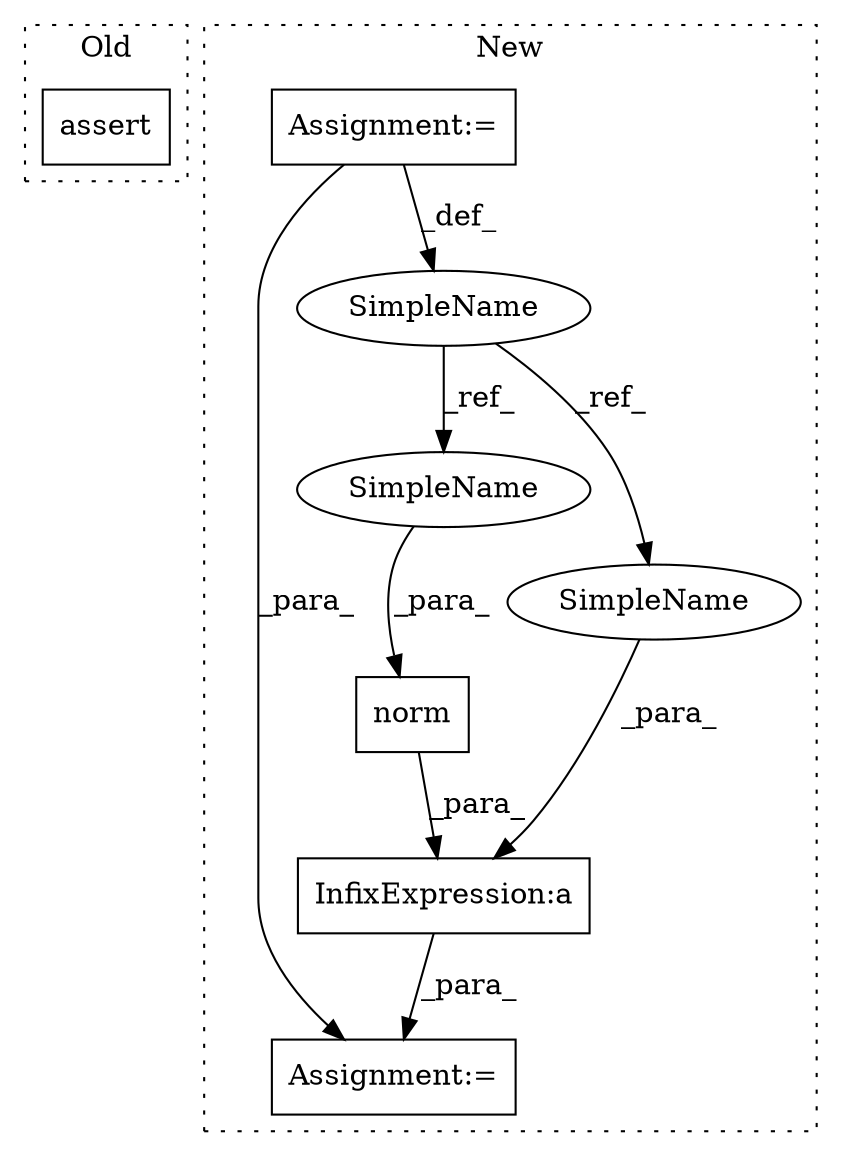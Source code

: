 digraph G {
subgraph cluster0 {
1 [label="assert" a="32" s="27208,27282" l="11,1" shape="box"];
label = "Old";
style="dotted";
}
subgraph cluster1 {
2 [label="norm" a="32" s="27414,27429" l="5,1" shape="box"];
3 [label="Assignment:=" a="7" s="27207" l="1" shape="box"];
4 [label="InfixExpression:a" a="27" s="27386" l="3" shape="box"];
5 [label="Assignment:=" a="7" s="27374" l="1" shape="box"];
6 [label="SimpleName" a="42" s="27320" l="10" shape="ellipse"];
7 [label="SimpleName" a="42" s="27419" l="10" shape="ellipse"];
8 [label="SimpleName" a="42" s="27376" l="10" shape="ellipse"];
label = "New";
style="dotted";
}
2 -> 4 [label="_para_"];
3 -> 6 [label="_def_"];
3 -> 5 [label="_para_"];
4 -> 5 [label="_para_"];
6 -> 8 [label="_ref_"];
6 -> 7 [label="_ref_"];
7 -> 2 [label="_para_"];
8 -> 4 [label="_para_"];
}
